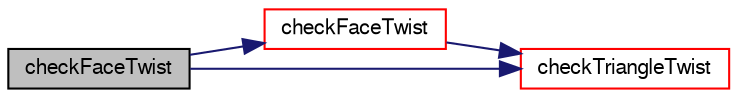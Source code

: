 digraph "checkFaceTwist"
{
  bgcolor="transparent";
  edge [fontname="FreeSans",fontsize="10",labelfontname="FreeSans",labelfontsize="10"];
  node [fontname="FreeSans",fontsize="10",shape=record];
  rankdir="LR";
  Node10223 [label="checkFaceTwist",height=0.2,width=0.4,color="black", fillcolor="grey75", style="filled", fontcolor="black"];
  Node10223 -> Node10224 [color="midnightblue",fontsize="10",style="solid",fontname="FreeSans"];
  Node10224 [label="checkFaceTwist",height=0.2,width=0.4,color="red",URL="$a21562.html#a1d15f5f7fdae54e4c34b03a0462cd535",tooltip="Triangle (from face-centre decomposition) normal v.s. "];
  Node10224 -> Node10269 [color="midnightblue",fontsize="10",style="solid",fontname="FreeSans"];
  Node10269 [label="checkTriangleTwist",height=0.2,width=0.4,color="red",URL="$a21562.html#a1cffc7219859f1b1b9ed8a96be57f242",tooltip="Consecutive triangle (from face-centre decomposition) normals. "];
  Node10223 -> Node10269 [color="midnightblue",fontsize="10",style="solid",fontname="FreeSans"];
}
